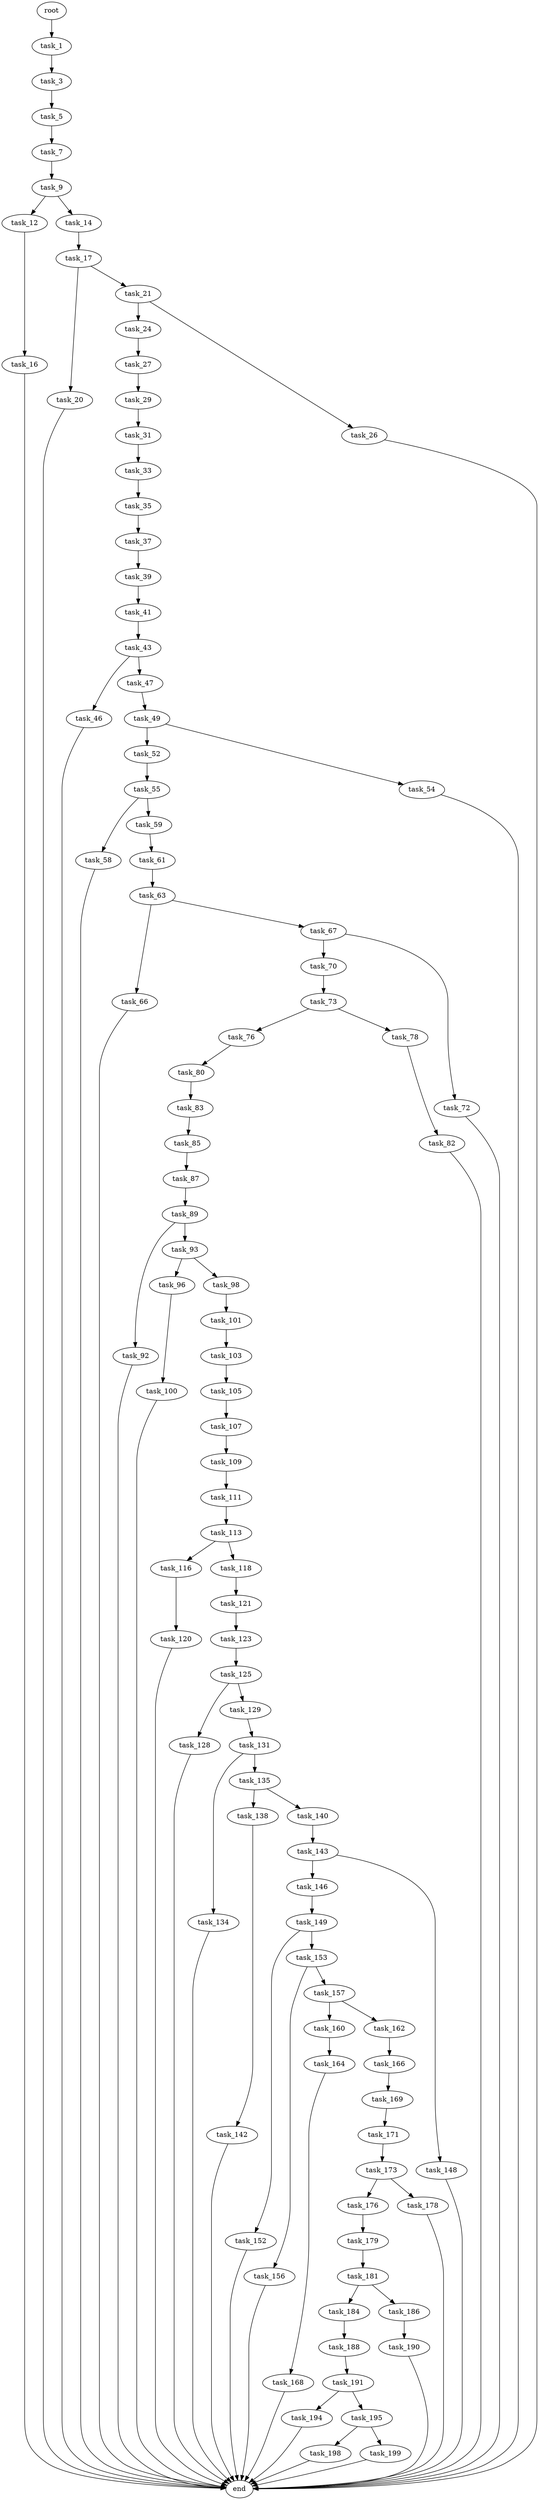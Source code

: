 digraph G {
  root [size="0.000000"];
  task_1 [size="31249458509.000000"];
  task_3 [size="26682049905.000000"];
  task_5 [size="13578314962.000000"];
  task_7 [size="23813352751.000000"];
  task_9 [size="2652711683.000000"];
  task_12 [size="549755813888.000000"];
  task_14 [size="134217728000.000000"];
  task_16 [size="250470289637.000000"];
  task_17 [size="782757789696.000000"];
  task_20 [size="14253735009.000000"];
  task_21 [size="19505440799.000000"];
  task_24 [size="125839365592.000000"];
  task_26 [size="58500959731.000000"];
  task_27 [size="15909399489.000000"];
  task_29 [size="181513513809.000000"];
  task_31 [size="134217728000.000000"];
  task_33 [size="32638379538.000000"];
  task_35 [size="68719476736.000000"];
  task_37 [size="3302296723.000000"];
  task_39 [size="16908867822.000000"];
  task_41 [size="377250610935.000000"];
  task_43 [size="68719476736.000000"];
  task_46 [size="4976652698.000000"];
  task_47 [size="1073741824000.000000"];
  task_49 [size="1073741824000.000000"];
  task_52 [size="153221686641.000000"];
  task_54 [size="549755813888.000000"];
  task_55 [size="1288248440.000000"];
  task_58 [size="77857245972.000000"];
  task_59 [size="1073741824000.000000"];
  task_61 [size="34642569174.000000"];
  task_63 [size="134217728000.000000"];
  task_66 [size="782757789696.000000"];
  task_67 [size="406959353932.000000"];
  task_70 [size="583913978.000000"];
  task_72 [size="8589934592.000000"];
  task_73 [size="204055429604.000000"];
  task_76 [size="368293445632.000000"];
  task_78 [size="7175995192.000000"];
  task_80 [size="8589934592.000000"];
  task_82 [size="368293445632.000000"];
  task_83 [size="295874344694.000000"];
  task_85 [size="134217728000.000000"];
  task_87 [size="8589934592.000000"];
  task_89 [size="68719476736.000000"];
  task_92 [size="538514534092.000000"];
  task_93 [size="4774168221.000000"];
  task_96 [size="443387986491.000000"];
  task_98 [size="28991029248.000000"];
  task_100 [size="8589934592.000000"];
  task_101 [size="766049577.000000"];
  task_103 [size="8303932336.000000"];
  task_105 [size="419257590784.000000"];
  task_107 [size="68719476736.000000"];
  task_109 [size="1898445626.000000"];
  task_111 [size="403616348456.000000"];
  task_113 [size="7058151432.000000"];
  task_116 [size="37251785060.000000"];
  task_118 [size="1073741824000.000000"];
  task_120 [size="68719476736.000000"];
  task_121 [size="27930346945.000000"];
  task_123 [size="1124358697784.000000"];
  task_125 [size="843667142496.000000"];
  task_128 [size="66922730852.000000"];
  task_129 [size="231928233984.000000"];
  task_131 [size="134217728000.000000"];
  task_134 [size="228326597386.000000"];
  task_135 [size="723931206194.000000"];
  task_138 [size="68719476736.000000"];
  task_140 [size="21386072872.000000"];
  task_142 [size="368293445632.000000"];
  task_143 [size="44111486999.000000"];
  task_146 [size="231928233984.000000"];
  task_148 [size="8589934592.000000"];
  task_149 [size="261360014568.000000"];
  task_152 [size="389387115207.000000"];
  task_153 [size="38166440077.000000"];
  task_156 [size="20379140949.000000"];
  task_157 [size="782757789696.000000"];
  task_160 [size="236801862730.000000"];
  task_162 [size="1073741824000.000000"];
  task_164 [size="8589934592.000000"];
  task_166 [size="50586534262.000000"];
  task_168 [size="33620671816.000000"];
  task_169 [size="66892317603.000000"];
  task_171 [size="782757789696.000000"];
  task_173 [size="8139496679.000000"];
  task_176 [size="134217728000.000000"];
  task_178 [size="11637587868.000000"];
  task_179 [size="6589077157.000000"];
  task_181 [size="28991029248.000000"];
  task_184 [size="48493129471.000000"];
  task_186 [size="1073741824000.000000"];
  task_188 [size="387666925226.000000"];
  task_190 [size="83727388375.000000"];
  task_191 [size="331450567521.000000"];
  task_194 [size="442457065311.000000"];
  task_195 [size="12059346730.000000"];
  task_198 [size="787833398837.000000"];
  task_199 [size="1487323671.000000"];
  end [size="0.000000"];

  root -> task_1 [size="1.000000"];
  task_1 -> task_3 [size="75497472.000000"];
  task_3 -> task_5 [size="536870912.000000"];
  task_5 -> task_7 [size="536870912.000000"];
  task_7 -> task_9 [size="679477248.000000"];
  task_9 -> task_12 [size="75497472.000000"];
  task_9 -> task_14 [size="75497472.000000"];
  task_12 -> task_16 [size="536870912.000000"];
  task_14 -> task_17 [size="209715200.000000"];
  task_16 -> end [size="1.000000"];
  task_17 -> task_20 [size="679477248.000000"];
  task_17 -> task_21 [size="679477248.000000"];
  task_20 -> end [size="1.000000"];
  task_21 -> task_24 [size="838860800.000000"];
  task_21 -> task_26 [size="838860800.000000"];
  task_24 -> task_27 [size="134217728.000000"];
  task_26 -> end [size="1.000000"];
  task_27 -> task_29 [size="536870912.000000"];
  task_29 -> task_31 [size="301989888.000000"];
  task_31 -> task_33 [size="209715200.000000"];
  task_33 -> task_35 [size="679477248.000000"];
  task_35 -> task_37 [size="134217728.000000"];
  task_37 -> task_39 [size="209715200.000000"];
  task_39 -> task_41 [size="679477248.000000"];
  task_41 -> task_43 [size="301989888.000000"];
  task_43 -> task_46 [size="134217728.000000"];
  task_43 -> task_47 [size="134217728.000000"];
  task_46 -> end [size="1.000000"];
  task_47 -> task_49 [size="838860800.000000"];
  task_49 -> task_52 [size="838860800.000000"];
  task_49 -> task_54 [size="838860800.000000"];
  task_52 -> task_55 [size="209715200.000000"];
  task_54 -> end [size="1.000000"];
  task_55 -> task_58 [size="33554432.000000"];
  task_55 -> task_59 [size="33554432.000000"];
  task_58 -> end [size="1.000000"];
  task_59 -> task_61 [size="838860800.000000"];
  task_61 -> task_63 [size="33554432.000000"];
  task_63 -> task_66 [size="209715200.000000"];
  task_63 -> task_67 [size="209715200.000000"];
  task_66 -> end [size="1.000000"];
  task_67 -> task_70 [size="838860800.000000"];
  task_67 -> task_72 [size="838860800.000000"];
  task_70 -> task_73 [size="33554432.000000"];
  task_72 -> end [size="1.000000"];
  task_73 -> task_76 [size="134217728.000000"];
  task_73 -> task_78 [size="134217728.000000"];
  task_76 -> task_80 [size="411041792.000000"];
  task_78 -> task_82 [size="134217728.000000"];
  task_80 -> task_83 [size="33554432.000000"];
  task_82 -> end [size="1.000000"];
  task_83 -> task_85 [size="838860800.000000"];
  task_85 -> task_87 [size="209715200.000000"];
  task_87 -> task_89 [size="33554432.000000"];
  task_89 -> task_92 [size="134217728.000000"];
  task_89 -> task_93 [size="134217728.000000"];
  task_92 -> end [size="1.000000"];
  task_93 -> task_96 [size="536870912.000000"];
  task_93 -> task_98 [size="536870912.000000"];
  task_96 -> task_100 [size="301989888.000000"];
  task_98 -> task_101 [size="75497472.000000"];
  task_100 -> end [size="1.000000"];
  task_101 -> task_103 [size="75497472.000000"];
  task_103 -> task_105 [size="209715200.000000"];
  task_105 -> task_107 [size="679477248.000000"];
  task_107 -> task_109 [size="134217728.000000"];
  task_109 -> task_111 [size="33554432.000000"];
  task_111 -> task_113 [size="679477248.000000"];
  task_113 -> task_116 [size="134217728.000000"];
  task_113 -> task_118 [size="134217728.000000"];
  task_116 -> task_120 [size="33554432.000000"];
  task_118 -> task_121 [size="838860800.000000"];
  task_120 -> end [size="1.000000"];
  task_121 -> task_123 [size="679477248.000000"];
  task_123 -> task_125 [size="838860800.000000"];
  task_125 -> task_128 [size="536870912.000000"];
  task_125 -> task_129 [size="536870912.000000"];
  task_128 -> end [size="1.000000"];
  task_129 -> task_131 [size="301989888.000000"];
  task_131 -> task_134 [size="209715200.000000"];
  task_131 -> task_135 [size="209715200.000000"];
  task_134 -> end [size="1.000000"];
  task_135 -> task_138 [size="679477248.000000"];
  task_135 -> task_140 [size="679477248.000000"];
  task_138 -> task_142 [size="134217728.000000"];
  task_140 -> task_143 [size="411041792.000000"];
  task_142 -> end [size="1.000000"];
  task_143 -> task_146 [size="33554432.000000"];
  task_143 -> task_148 [size="33554432.000000"];
  task_146 -> task_149 [size="301989888.000000"];
  task_148 -> end [size="1.000000"];
  task_149 -> task_152 [size="536870912.000000"];
  task_149 -> task_153 [size="536870912.000000"];
  task_152 -> end [size="1.000000"];
  task_153 -> task_156 [size="679477248.000000"];
  task_153 -> task_157 [size="679477248.000000"];
  task_156 -> end [size="1.000000"];
  task_157 -> task_160 [size="679477248.000000"];
  task_157 -> task_162 [size="679477248.000000"];
  task_160 -> task_164 [size="209715200.000000"];
  task_162 -> task_166 [size="838860800.000000"];
  task_164 -> task_168 [size="33554432.000000"];
  task_166 -> task_169 [size="838860800.000000"];
  task_168 -> end [size="1.000000"];
  task_169 -> task_171 [size="75497472.000000"];
  task_171 -> task_173 [size="679477248.000000"];
  task_173 -> task_176 [size="679477248.000000"];
  task_173 -> task_178 [size="679477248.000000"];
  task_176 -> task_179 [size="209715200.000000"];
  task_178 -> end [size="1.000000"];
  task_179 -> task_181 [size="209715200.000000"];
  task_181 -> task_184 [size="75497472.000000"];
  task_181 -> task_186 [size="75497472.000000"];
  task_184 -> task_188 [size="838860800.000000"];
  task_186 -> task_190 [size="838860800.000000"];
  task_188 -> task_191 [size="536870912.000000"];
  task_190 -> end [size="1.000000"];
  task_191 -> task_194 [size="301989888.000000"];
  task_191 -> task_195 [size="301989888.000000"];
  task_194 -> end [size="1.000000"];
  task_195 -> task_198 [size="209715200.000000"];
  task_195 -> task_199 [size="209715200.000000"];
  task_198 -> end [size="1.000000"];
  task_199 -> end [size="1.000000"];
}
